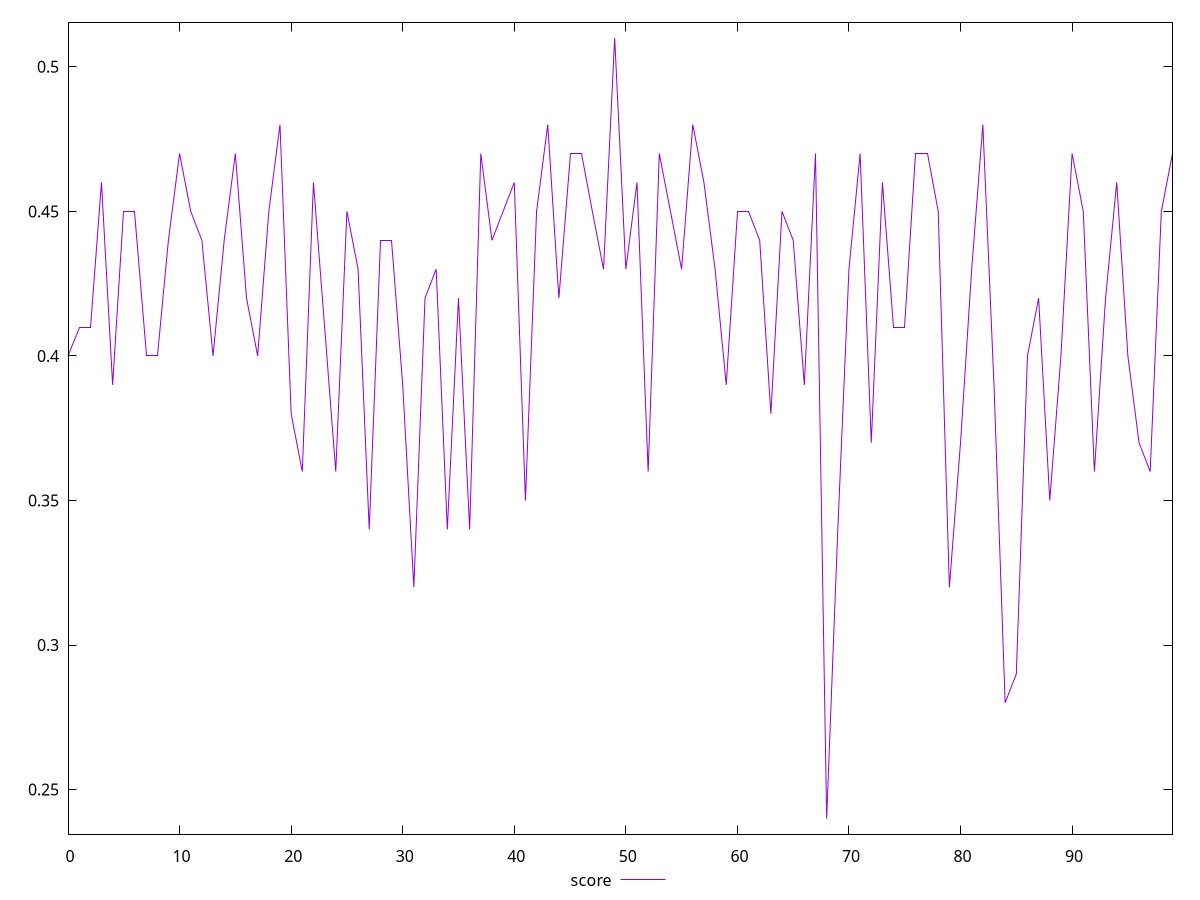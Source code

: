 reset

$score <<EOF
0 0.4
1 0.41
2 0.41
3 0.46
4 0.39
5 0.45
6 0.45
7 0.4
8 0.4
9 0.44
10 0.47
11 0.45
12 0.44
13 0.4
14 0.44
15 0.47
16 0.42
17 0.4
18 0.45
19 0.48
20 0.38
21 0.36
22 0.46
23 0.41
24 0.36
25 0.45
26 0.43
27 0.34
28 0.44
29 0.44
30 0.39
31 0.32
32 0.42
33 0.43
34 0.34
35 0.42
36 0.34
37 0.47
38 0.44
39 0.45
40 0.46
41 0.35
42 0.45
43 0.48
44 0.42
45 0.47
46 0.47
47 0.45
48 0.43
49 0.51
50 0.43
51 0.46
52 0.36
53 0.47
54 0.45
55 0.43
56 0.48
57 0.46
58 0.43
59 0.39
60 0.45
61 0.45
62 0.44
63 0.38
64 0.45
65 0.44
66 0.39
67 0.47
68 0.24
69 0.34
70 0.43
71 0.47
72 0.37
73 0.46
74 0.41
75 0.41
76 0.47
77 0.47
78 0.45
79 0.32
80 0.37
81 0.43
82 0.48
83 0.39
84 0.28
85 0.29
86 0.4
87 0.42
88 0.35
89 0.4
90 0.47
91 0.45
92 0.36
93 0.42
94 0.46
95 0.4
96 0.37
97 0.36
98 0.45
99 0.47
EOF

set key outside below
set xrange [0:99]
set yrange [0.2346:0.5154]
set trange [0.2346:0.5154]
set terminal svg size 640, 500 enhanced background rgb 'white'
set output "reports/report_00028_2021-02-24T12-49-42.674Z/uses-http2/samples/card/score/values.svg"

plot $score title "score" with line

reset
